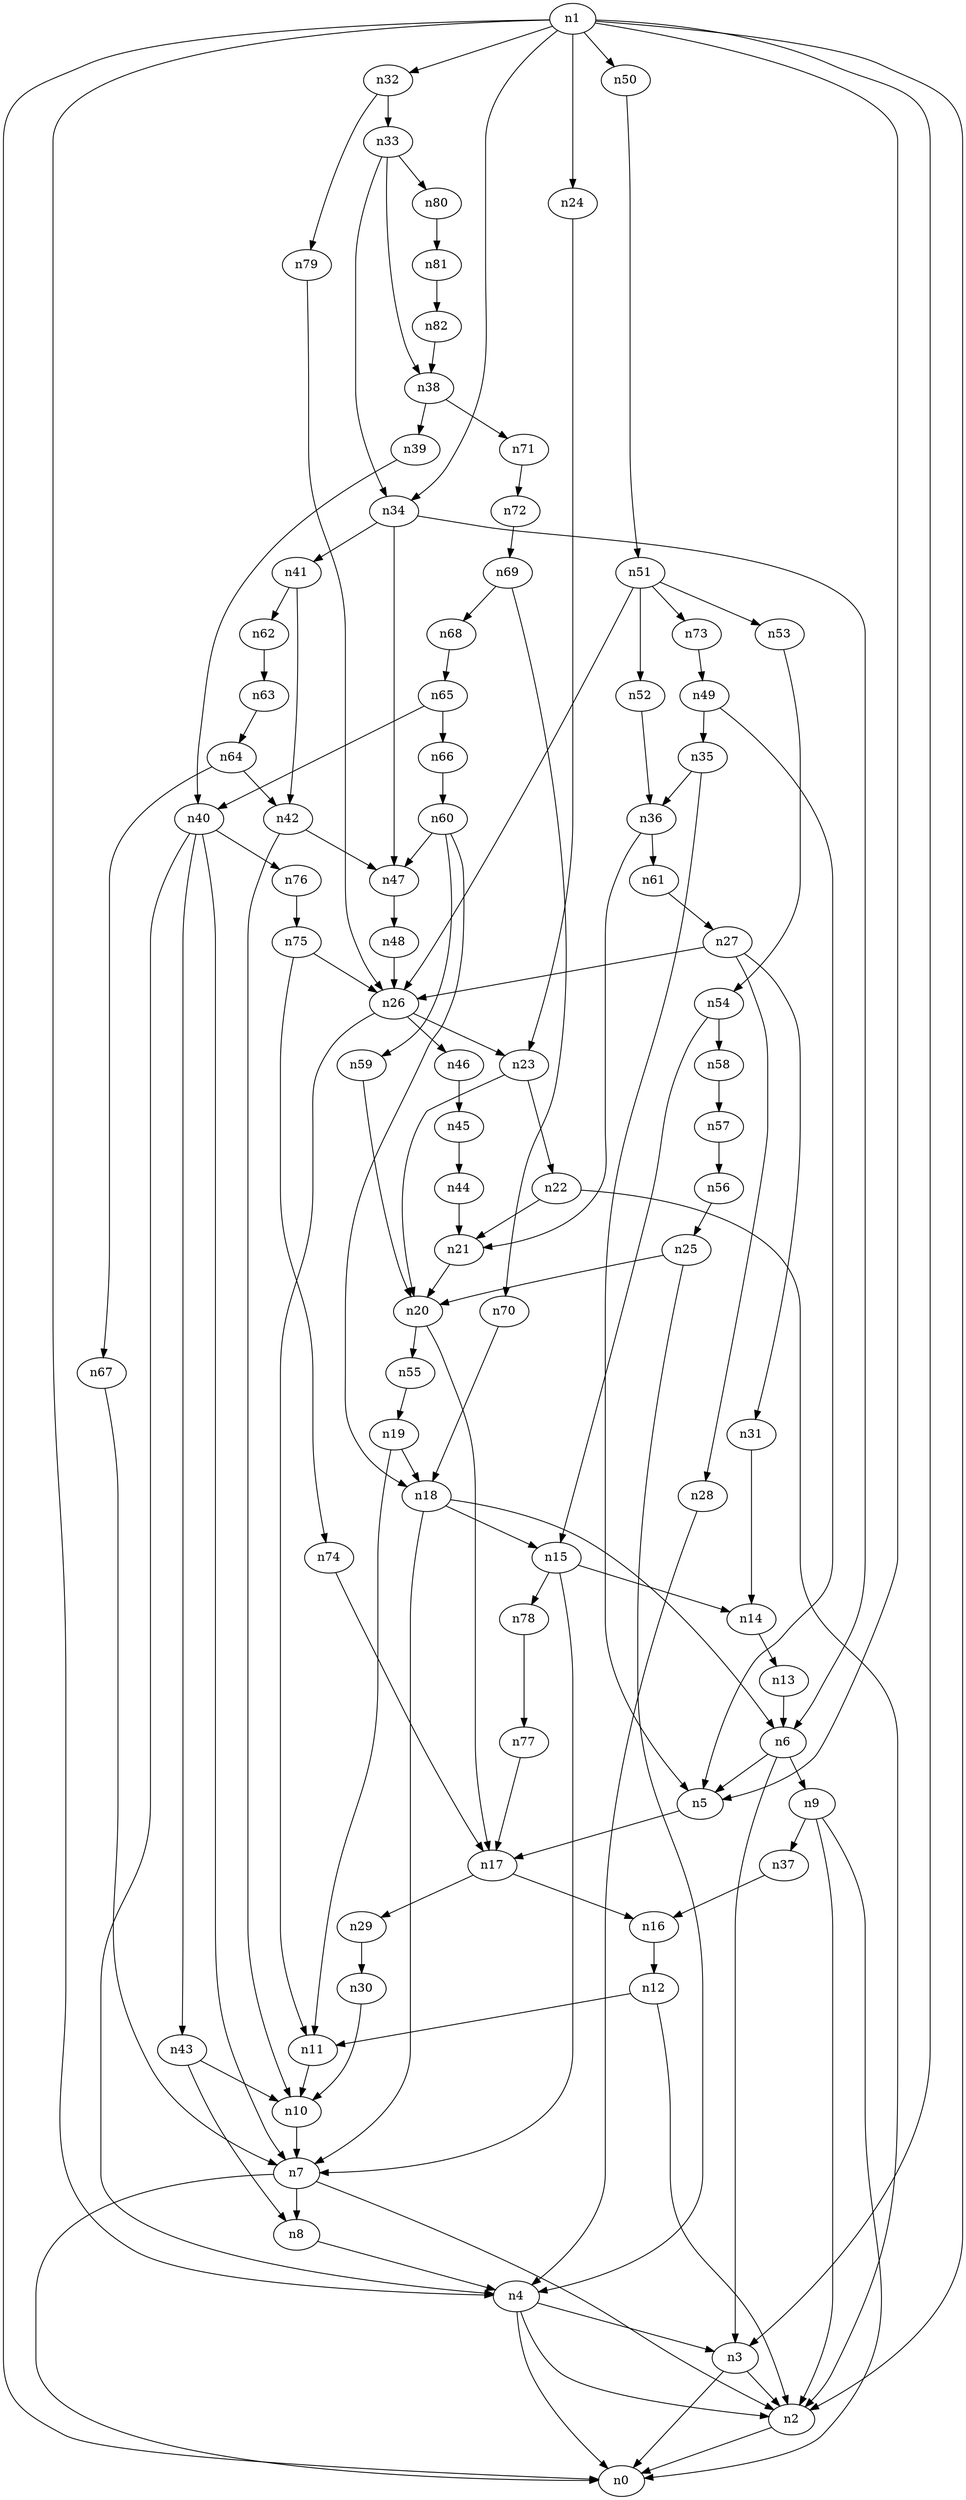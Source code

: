 digraph G {
	n1 -> n0	 [_graphml_id=e0];
	n1 -> n2	 [_graphml_id=e1];
	n1 -> n3	 [_graphml_id=e6];
	n1 -> n4	 [_graphml_id=e9];
	n1 -> n5	 [_graphml_id=e10];
	n1 -> n24	 [_graphml_id=e41];
	n1 -> n32	 [_graphml_id=e55];
	n1 -> n34	 [_graphml_id=e64];
	n1 -> n50	 [_graphml_id=e85];
	n2 -> n0	 [_graphml_id=e5];
	n3 -> n0	 [_graphml_id=e8];
	n3 -> n2	 [_graphml_id=e2];
	n4 -> n0	 [_graphml_id=e4];
	n4 -> n2	 [_graphml_id=e7];
	n4 -> n3	 [_graphml_id=e3];
	n5 -> n17	 [_graphml_id=e29];
	n6 -> n3	 [_graphml_id=e12];
	n6 -> n5	 [_graphml_id=e11];
	n6 -> n9	 [_graphml_id=e44];
	n7 -> n0	 [_graphml_id=e18];
	n7 -> n2	 [_graphml_id=e13];
	n7 -> n8	 [_graphml_id=e14];
	n8 -> n4	 [_graphml_id=e15];
	n9 -> n0	 [_graphml_id=e16];
	n9 -> n2	 [_graphml_id=e17];
	n9 -> n37	 [_graphml_id=e63];
	n10 -> n7	 [_graphml_id=e19];
	n11 -> n10	 [_graphml_id=e20];
	n12 -> n2	 [_graphml_id=e22];
	n12 -> n11	 [_graphml_id=e21];
	n13 -> n6	 [_graphml_id=e23];
	n14 -> n13	 [_graphml_id=e24];
	n15 -> n7	 [_graphml_id=e26];
	n15 -> n14	 [_graphml_id=e25];
	n15 -> n78	 [_graphml_id=e131];
	n16 -> n12	 [_graphml_id=e27];
	n17 -> n16	 [_graphml_id=e28];
	n17 -> n29	 [_graphml_id=e49];
	n18 -> n6	 [_graphml_id=e31];
	n18 -> n7	 [_graphml_id=e30];
	n18 -> n15	 [_graphml_id=e34];
	n19 -> n11	 [_graphml_id=e33];
	n19 -> n18	 [_graphml_id=e32];
	n20 -> n17	 [_graphml_id=e35];
	n20 -> n55	 [_graphml_id=e92];
	n21 -> n20	 [_graphml_id=e36];
	n22 -> n2	 [_graphml_id=e38];
	n22 -> n21	 [_graphml_id=e37];
	n23 -> n20	 [_graphml_id=e39];
	n23 -> n22	 [_graphml_id=e74];
	n24 -> n23	 [_graphml_id=e40];
	n25 -> n4	 [_graphml_id=e42];
	n25 -> n20	 [_graphml_id=e43];
	n26 -> n11	 [_graphml_id=e54];
	n26 -> n23	 [_graphml_id=e45];
	n26 -> n46	 [_graphml_id=e78];
	n27 -> n26	 [_graphml_id=e46];
	n27 -> n28	 [_graphml_id=e47];
	n27 -> n31	 [_graphml_id=e52];
	n28 -> n4	 [_graphml_id=e48];
	n29 -> n30	 [_graphml_id=e50];
	n30 -> n10	 [_graphml_id=e51];
	n31 -> n14	 [_graphml_id=e53];
	n32 -> n33	 [_graphml_id=e56];
	n32 -> n79	 [_graphml_id=e133];
	n33 -> n34	 [_graphml_id=e57];
	n33 -> n38	 [_graphml_id=e65];
	n33 -> n80	 [_graphml_id=e135];
	n34 -> n6	 [_graphml_id=e58];
	n34 -> n41	 [_graphml_id=e69];
	n34 -> n47	 [_graphml_id=e104];
	n35 -> n5	 [_graphml_id=e59];
	n35 -> n36	 [_graphml_id=e60];
	n36 -> n21	 [_graphml_id=e61];
	n36 -> n61	 [_graphml_id=e103];
	n37 -> n16	 [_graphml_id=e62];
	n38 -> n39	 [_graphml_id=e66];
	n38 -> n71	 [_graphml_id=e119];
	n39 -> n40	 [_graphml_id=e67];
	n40 -> n4	 [_graphml_id=e68];
	n40 -> n7	 [_graphml_id=e84];
	n40 -> n43	 [_graphml_id=e72];
	n40 -> n76	 [_graphml_id=e128];
	n41 -> n42	 [_graphml_id=e70];
	n41 -> n62	 [_graphml_id=e105];
	n42 -> n10	 [_graphml_id=e71];
	n42 -> n47	 [_graphml_id=e79];
	n43 -> n8	 [_graphml_id=e73];
	n43 -> n10	 [_graphml_id=e94];
	n44 -> n21	 [_graphml_id=e75];
	n45 -> n44	 [_graphml_id=e76];
	n46 -> n45	 [_graphml_id=e77];
	n47 -> n48	 [_graphml_id=e80];
	n48 -> n26	 [_graphml_id=e81];
	n49 -> n5	 [_graphml_id=e83];
	n49 -> n35	 [_graphml_id=e82];
	n50 -> n51	 [_graphml_id=e86];
	n51 -> n26	 [_graphml_id=e114];
	n51 -> n52	 [_graphml_id=e87];
	n51 -> n53	 [_graphml_id=e89];
	n51 -> n73	 [_graphml_id=e123];
	n52 -> n36	 [_graphml_id=e88];
	n53 -> n54	 [_graphml_id=e90];
	n54 -> n15	 [_graphml_id=e91];
	n54 -> n58	 [_graphml_id=e98];
	n55 -> n19	 [_graphml_id=e93];
	n56 -> n25	 [_graphml_id=e95];
	n57 -> n56	 [_graphml_id=e96];
	n58 -> n57	 [_graphml_id=e97];
	n59 -> n20	 [_graphml_id=e99];
	n60 -> n18	 [_graphml_id=e101];
	n60 -> n47	 [_graphml_id=e124];
	n60 -> n59	 [_graphml_id=e100];
	n61 -> n27	 [_graphml_id=e102];
	n62 -> n63	 [_graphml_id=e106];
	n63 -> n64	 [_graphml_id=e107];
	n64 -> n42	 [_graphml_id=e108];
	n64 -> n67	 [_graphml_id=e112];
	n65 -> n40	 [_graphml_id=e109];
	n65 -> n66	 [_graphml_id=e110];
	n66 -> n60	 [_graphml_id=e111];
	n67 -> n7	 [_graphml_id=e113];
	n68 -> n65	 [_graphml_id=e115];
	n69 -> n68	 [_graphml_id=e116];
	n69 -> n70	 [_graphml_id=e117];
	n70 -> n18	 [_graphml_id=e118];
	n71 -> n72	 [_graphml_id=e120];
	n72 -> n69	 [_graphml_id=e121];
	n73 -> n49	 [_graphml_id=e122];
	n74 -> n17	 [_graphml_id=e125];
	n75 -> n26	 [_graphml_id=e134];
	n75 -> n74	 [_graphml_id=e126];
	n76 -> n75	 [_graphml_id=e127];
	n77 -> n17	 [_graphml_id=e129];
	n78 -> n77	 [_graphml_id=e130];
	n79 -> n26	 [_graphml_id=e132];
	n80 -> n81	 [_graphml_id=e136];
	n81 -> n82	 [_graphml_id=e137];
	n82 -> n38	 [_graphml_id=e138];
}
